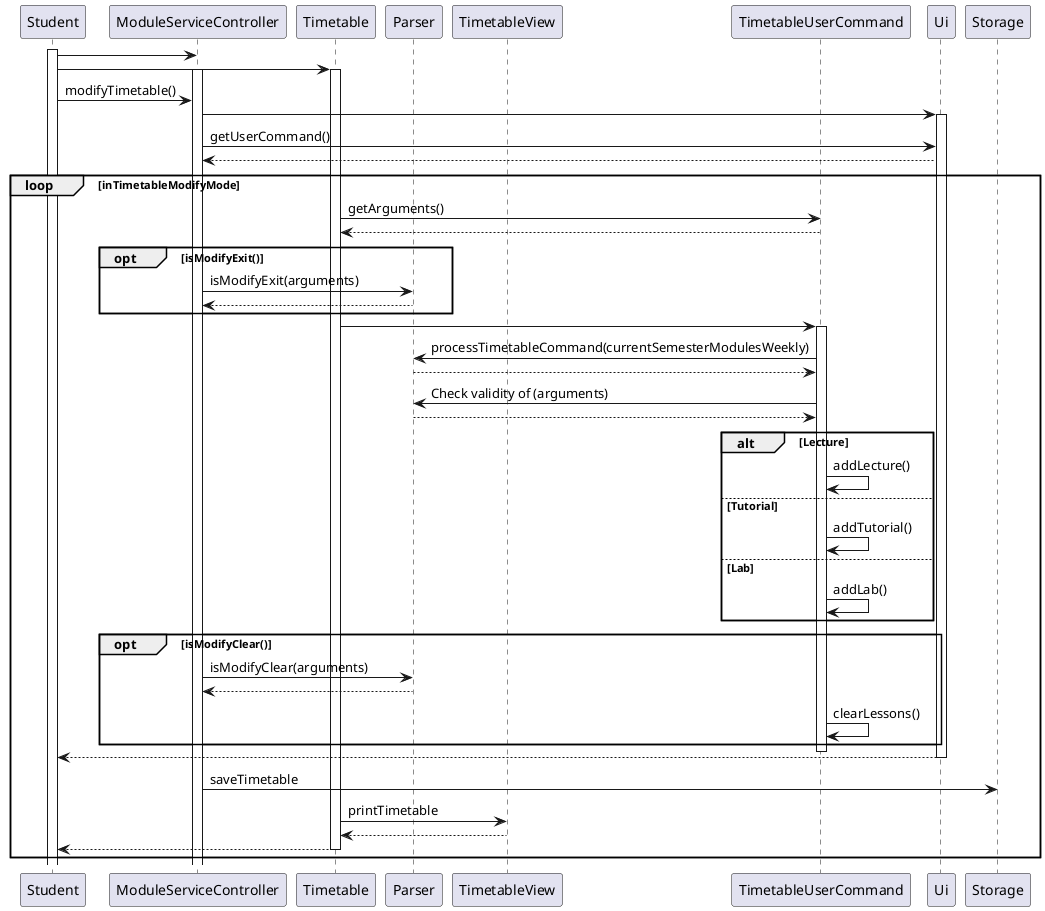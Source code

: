 @startuml

participant Student
participant ModuleServiceController
participant Timetable
participant Parser
participant TimetableView
participant TimetableUserCommand

participant Ui
participant Storage


activate Student
Student -> ModuleServiceController
Student -> Timetable
activate Timetable
activate ModuleServiceController
Student -> ModuleServiceController: modifyTimetable()
ModuleServiceController -> Ui
activate Ui
ModuleServiceController -> Ui: getUserCommand()
Ui --> ModuleServiceController:
loop inTimetableModifyMode
    Timetable -> TimetableUserCommand: getArguments()
    TimetableUserCommand --> Timetable
    opt  isModifyExit()
        ModuleServiceController -> Parser: isModifyExit(arguments)
            Parser --> ModuleServiceController

    end
    Timetable -> TimetableUserCommand
    activate TimetableUserCommand



    TimetableUserCommand -> Parser: processTimetableCommand(currentSemesterModulesWeekly)
     Parser --> TimetableUserCommand
    TimetableUserCommand -> Parser: Check validity of (arguments)


    Parser --> TimetableUserCommand



    alt Lecture
    TimetableUserCommand -> TimetableUserCommand: addLecture()



    else Tutorial
     TimetableUserCommand -> TimetableUserCommand: addTutorial()


    else Lab
    TimetableUserCommand -> TimetableUserCommand: addLab()

    end
    opt  isModifyClear()
    ModuleServiceController -> Parser: isModifyClear(arguments)
    Parser --> ModuleServiceController

    TimetableUserCommand -> TimetableUserCommand: clearLessons()

    end
    deactivate TimetableUserCommand


        Ui --> Student
        deactivate Ui
    ModuleServiceController -> Storage: saveTimetable
    Timetable -> TimetableView: printTimetable
    TimetableView --> Timetable
    Timetable --> Student

    deactivate Timetable
end



@enduml